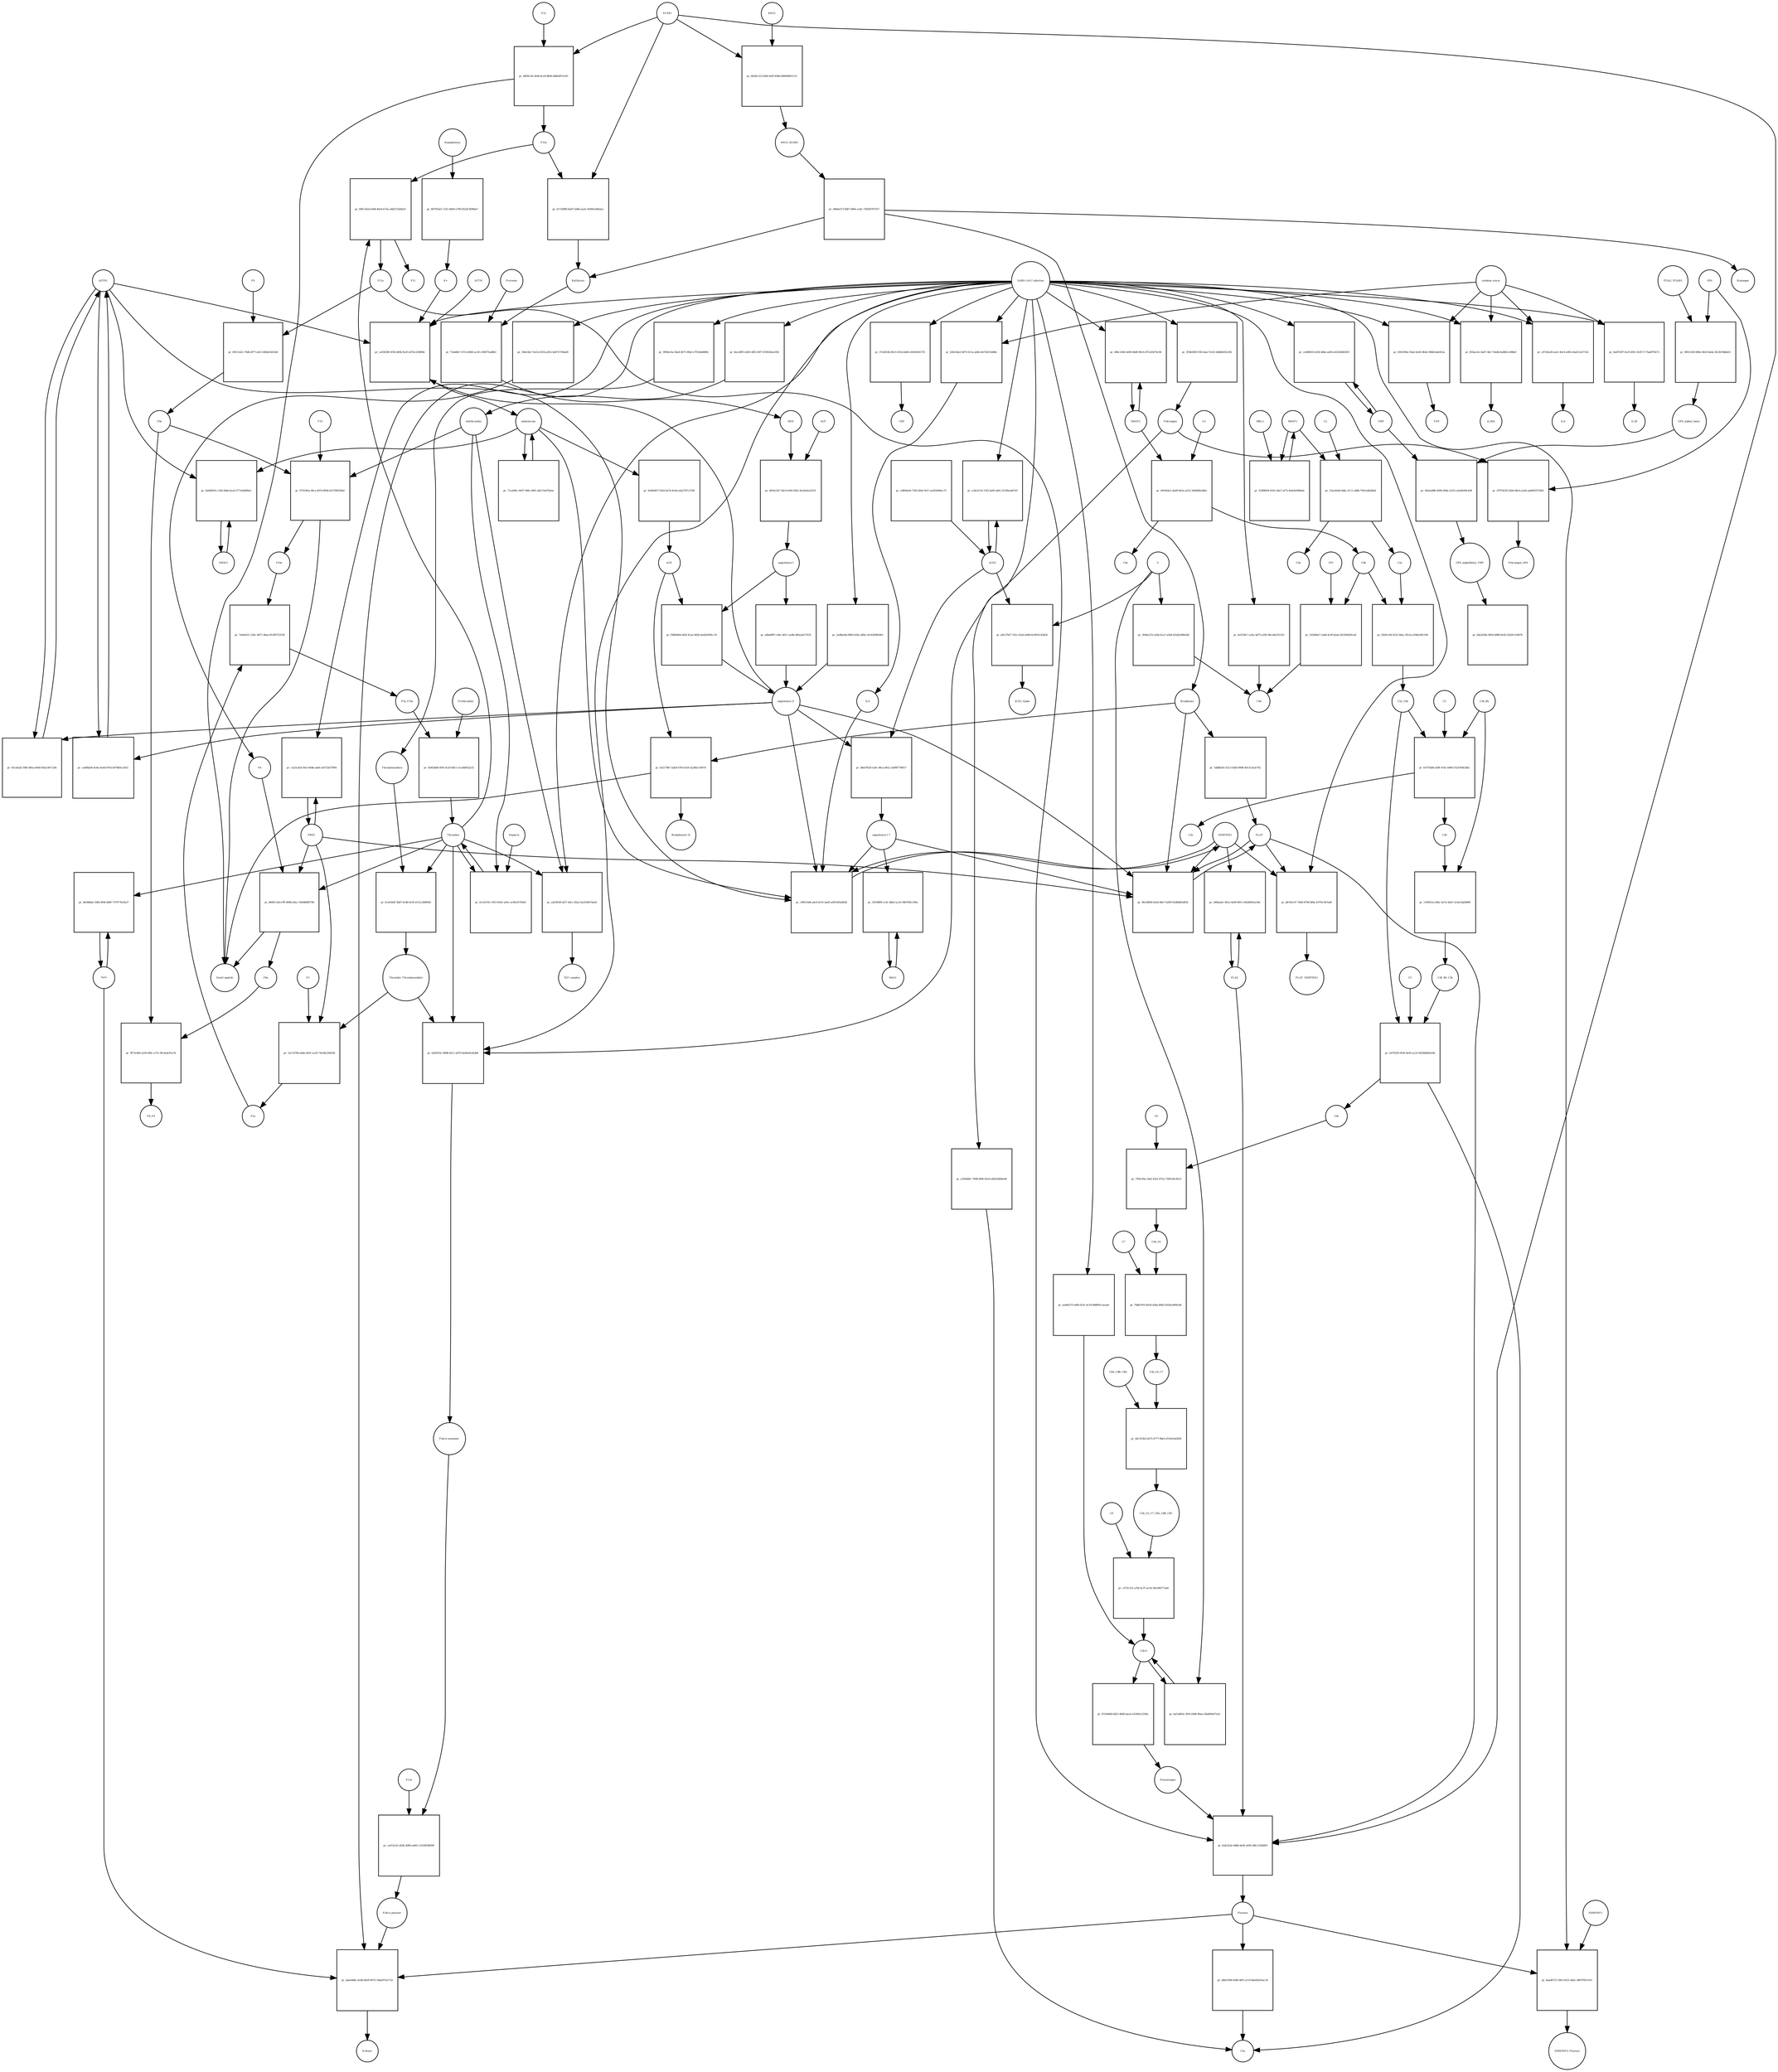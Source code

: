 strict digraph  {
F8 [annotation="urn_miriam_hgnc_3546|urn_miriam_taxonomy_9606", bipartite=0, cls=macromolecule, fontsize=4, label=F8, shape=circle];
"pr_8849114d-e7ff-409b-a9ec-35fd468f5796" [annotation="", bipartite=1, cls=process, fontsize=4, label="pr_8849114d-e7ff-409b-a9ec-35fd468f5796", shape=square];
"Small peptide" [annotation=urn_miriam_mesh_D010446, bipartite=0, cls=macromolecule, fontsize=4, label="Small peptide", shape=circle];
F8a [annotation="urn_miriam_hgnc.symbol_F8|urn_miriam_mesh_D015944|urn_miriam_taxonomy_9606", bipartite=0, cls=macromolecule, fontsize=4, label=F8a, shape=circle];
Thrombin [annotation="urn_miriam_hgnc_3535|urn_miriam_taxonomy_9606", bipartite=0, cls=macromolecule, fontsize=4, label=Thrombin, shape=circle];
PROC [annotation="urn_miriam_hgnc_9451|urn_miriam_taxonomy_9606", bipartite=0, cls=macromolecule, fontsize=4, label=PROC, shape=circle];
AGTR1 [annotation=urn_miriam_hgnc_336, bipartite=0, cls=macromolecule, fontsize=4, label=AGTR1, shape=circle];
"pr_03cafad2-596f-485a-b448-f56a14f7c29e" [annotation="", bipartite=1, cls=process, fontsize=4, label="pr_03cafad2-596f-485a-b448-f56a14f7c29e", shape=square];
"angiotensin II" [annotation="urn_miriam_obo.chebi_CHEBI%3A2718|urn_miriam_taxonomy_9606", bipartite=0, cls="simple chemical", fontsize=4, label="angiotensin II", shape=circle];
NR3C2 [annotation="", bipartite=0, cls=macromolecule, fontsize=4, label=NR3C2, shape=circle];
"pr_9ab68502-c328-49da-bca0-577e2dfdf6a1" [annotation="", bipartite=1, cls=process, fontsize=4, label="pr_9ab68502-c328-49da-bca0-577e2dfdf6a1", shape=square];
aldosterone [annotation="urn_miriam_obo.chebi_CHEBI%3A27584", bipartite=0, cls="simple chemical", fontsize=4, label=aldosterone, shape=circle];
"pr_71cebf6c-9d37-496c-9bf1-d4a71b476eba" [annotation="", bipartite=1, cls=process, fontsize=4, label="pr_71cebf6c-9d37-496c-9bf1-d4a71b476eba", shape=square];
SERPINE1 [annotation="", bipartite=0, cls=macromolecule, fontsize=4, label=SERPINE1, shape=circle];
"pr_198153d6-adc4-4c91-bad3-a9f33d5eb83d" [annotation="", bipartite=1, cls=process, fontsize=4, label="pr_198153d6-adc4-4c91-bad3-a9f33d5eb83d", shape=square];
"angiotensin I-7" [annotation="urn_miriam_obo.chebi_CHEBI%3A55438|urn_miriam_taxonomy_9606", bipartite=0, cls="simple chemical", fontsize=4, label="angiotensin I-7", shape=circle];
IL6 [annotation="urn_miriam_hgnc_6018|urn_miriam_taxonomy_9606", bipartite=0, cls=macromolecule, fontsize=4, label=IL6, shape=circle];
"pr_caf30298-3f3b-449b-9e2f-eb70c229809e" [annotation="", bipartite=1, cls=process, fontsize=4, label="pr_caf30298-3f3b-449b-9e2f-eb70c229809e", shape=square];
"SARS-CoV-2 infection" [annotation="urn_miriam_taxonomy_2697049|urn_miriam_mesh_D012327", bipartite=0, cls=phenotype, fontsize=4, label="SARS-CoV-2 infection", shape=circle];
"K+" [annotation="urn_miriam_obo.chebi_CHEBI%3A29103", bipartite=0, cls="simple chemical", fontsize=4, label="K+", shape=circle];
ACTH [annotation=urn_miriam_hgnc_9201, bipartite=0, cls="simple chemical", fontsize=4, label=ACTH, shape=circle];
"pr_2ad8ae8a-8663-42fe-a89e-c8c42b985463" [annotation="", bipartite=1, cls=process, fontsize=4, label="pr_2ad8ae8a-8663-42fe-a89e-c8c42b985463", shape=square];
Bradykinin [annotation="urn_miriam_obo.chebi_CHEBI%3A3165|urn_miriam_taxonomy_9606", bipartite=0, cls=macromolecule, fontsize=4, label=Bradykinin, shape=circle];
"pr_b52179b7-5ab9-47f0-b318-2a36b1c0f974" [annotation="", bipartite=1, cls=process, fontsize=4, label="pr_b52179b7-5ab9-47f0-b318-2a36b1c0f974", shape=square];
"Bradykinin(1-5)" [annotation="urn_miriam_mesh_C079000|urn_miriam_taxonomy_9606", bipartite=0, cls=macromolecule, fontsize=4, label="Bradykinin(1-5)", shape=circle];
ACE [annotation="urn_miriam_hgnc_2707|urn_miriam_taxonomy_9606", bipartite=0, cls=macromolecule, fontsize=4, label=ACE, shape=circle];
"pr_5dd8b341-6213-45fb-9908-4013c3a3e762" [annotation="", bipartite=1, cls=process, fontsize=4, label="pr_5dd8b341-6213-45fb-9908-4013c3a3e762", shape=square];
PLAT [annotation="urn_miriam_hgnc_9051|urn_miriam_taxonomy_9606", bipartite=0, cls=macromolecule, fontsize=4, label=PLAT, shape=circle];
"pr_ca60bb36-4c8e-4e4d-8783-b979b0ccf021" [annotation="", bipartite=1, cls=process, fontsize=4, label="pr_ca60bb36-4c8e-4e4d-8783-b979b0ccf021", shape=square];
MAS1 [annotation="", bipartite=0, cls=macromolecule, fontsize=4, label=MAS1, shape=circle];
"pr_18190ff8-cc9c-4bb3-ac25-59b783fc190a" [annotation="", bipartite=1, cls=process, fontsize=4, label="pr_18190ff8-cc9c-4bb3-ac25-59b783fc190a", shape=square];
Fibrinogen [annotation="urn_miriam_pubmed_19296670|urn_miriam_obo.go_GO%3A0005577|urn_miriam_hgnc_3661|urn_miriam_hgnc_3662|urn_miriam_hgnc_3694|urn_miriam_taxonomy_9606", bipartite=0, cls=complex, fontsize=4, label=Fibrinogen, shape=circle];
"pr_d7974250-5d2d-48cb-a2a6-aa8bf59725b9" [annotation="", bipartite=1, cls=process, fontsize=4, label="pr_d7974250-5d2d-48cb-a2a6-aa8bf59725b9", shape=square];
GP6 [annotation="urn_miriam_hgnc_HGNC%3A14388|urn_miriam_taxonomy_9606", bipartite=0, cls=macromolecule, fontsize=4, label=GP6, shape=circle];
Fibrinogen_GP6 [annotation="urn_miriam_pubmed_19296670|urn_miriam_obo.go_GO%3A0005577|urn_miriam_hgnc_HGNC%3A14388|urn_miriam_taxonomy_9606", bipartite=0, cls=complex, fontsize=4, label=Fibrinogen_GP6, shape=circle];
GP6_alpha2_beta1 [annotation="urn_miriam_pubmed_25051961|urn_miriam_taxonomy_10090|urn_miriam_hgnc_14338|urn_miriam_hgnc_6137|urn_miriam_hgnc_6153", bipartite=0, cls=complex, fontsize=4, label=GP6_alpha2_beta1, shape=circle];
"pr_942ea886-d586-49de-a533-ceb30e09c838" [annotation="", bipartite=1, cls=process, fontsize=4, label="pr_942ea886-d586-49de-a533-ceb30e09c838", shape=square];
VWF [annotation="urn_miriam_hgnc_12726|urn_miriam_taxonomy_9606", bipartite=0, cls=macromolecule, fontsize=4, label=VWF, shape=circle];
GP6_alpha2beta1_VWF [annotation="urn_miriam_pubmed_25051961|urn_miriam_taxonomy_10090|urn_miriam_hgnc_14338|urn_miriam_hgnc_6137|urn_miriam_hgnc_6153|urn_miriam_hgnc_12726", bipartite=0, cls=complex, fontsize=4, label=GP6_alpha2beta1_VWF, shape=circle];
"pr_0f651430-696e-4b53-8a4e-2fe3b7dbbb33" [annotation="", bipartite=1, cls=process, fontsize=4, label="pr_0f651430-696e-4b53-8a4e-2fe3b7dbbb33", shape=square];
ITGA2_ITGAB1 [annotation="urn_miriam_intact_EBI-16428357|urn_miriam_hgnc_6137|urn_miriam_hgnc_6153|urn_miriam_taxonomy_9606", bipartite=0, cls=complex, fontsize=4, label=ITGA2_ITGAB1, shape=circle];
"pr_fda2028e-005d-4888-8cfb-25d2fc10467b" [annotation="", bipartite=1, cls="omitted process", fontsize=4, label="pr_fda2028e-005d-4888-8cfb-25d2fc10467b", shape=square];
"Fibrin polymer" [annotation="urn_miriam_mesh_C465961|urn_miriam_taxonomy_9606", bipartite=0, cls=macromolecule, fontsize=4, label="Fibrin polymer", shape=circle];
"pr_abae0d6c-dc8d-4b29-9072-544a97e5c732" [annotation="", bipartite=1, cls=process, fontsize=4, label="pr_abae0d6c-dc8d-4b29-9072-544a97e5c732", shape=square];
"D-dimer" [annotation="urn_miriam_pubmed_19008457|urn_miriam_mesh_C036309|urn_miriam_taxonomy_9606", bipartite=0, cls=macromolecule, fontsize=4, label="D-dimer", shape=circle];
Plasmin [annotation="urn_miriam_hgnc.symbol_PLG|urn_miriam_mesh_D005341|urn_miriam_brenda_3.4.21.7|urn_miriam_taxonomy_9606", bipartite=0, cls=macromolecule, fontsize=4, label=Plasmin, shape=circle];
TAFI [annotation="urn_miriam_hgnc_1546|urn_miriam_taxonomy_9606", bipartite=0, cls=macromolecule, fontsize=4, label=TAFI, shape=circle];
"Fibrin monomer" [annotation="urn_miriam_mesh_C011468|urn_miriam_taxonomy_9606", bipartite=0, cls=macromolecule, fontsize=4, label="Fibrin monomer", shape=circle];
"pr_ca07acb1-d5d5-4085-a665-c1010839839f" [annotation="", bipartite=1, cls=process, fontsize=4, label="pr_ca07acb1-d5d5-4085-a665-c1010839839f", shape=square];
F13a [annotation="urn_miriam_hgnc.symbol_F13|urn_miriam_mesh_D026122|urn_miriam_brenda_2.3.2.13|urn_miriam_taxonomy_9606", bipartite=0, cls=macromolecule, fontsize=4, label=F13a, shape=circle];
"pr_6503396e-50ad-4e45-8b5d-386b14a6452a" [annotation="", bipartite=1, cls=process, fontsize=4, label="pr_6503396e-50ad-4e45-8b5d-386b14a6452a", shape=square];
TNF [annotation="urn_miriam_hgnc_11892|urn_miriam_taxonomy_9606", bipartite=0, cls=macromolecule, fontsize=4, label=TNF, shape=circle];
"cytokine storm" [annotation="urn_miriam_pubmed_2504360|urn_miriam_taxonomy_9606", bipartite=0, cls=phenotype, fontsize=4, label="cytokine storm", shape=circle];
"pr_d4b1f308-658b-40f1-a119-bbe82d25ac34" [annotation="", bipartite=1, cls=process, fontsize=4, label="pr_d4b1f308-658b-40f1-a119-bbe82d25ac34", shape=square];
C5a [annotation="urn_miriam_hgnc.symbol_C5|urn_miriam_mesh_D015936|urn_miriam_taxonomy_9606", bipartite=0, cls=macromolecule, fontsize=4, label=C5a, shape=circle];
"pr_f510d4db-b825-4668-bacb-e33943c3190a" [annotation="", bipartite=1, cls=process, fontsize=4, label="pr_f510d4db-b825-4668-bacb-e33943c3190a", shape=square];
Plasminogen [annotation="urn_miriam_hgnc_9071|urn_miriam_taxonomy_9606", bipartite=0, cls=macromolecule, fontsize=4, label=Plasminogen, shape=circle];
"C5b-9" [annotation="urn_miriam_obo.go_GO%3A0005579|urn_miriam_mesh_D015938|urn_miriam_mesh_D050776|urn_miriam_hgnc_1339|urn_miriam_hgnc_1346|urn_miriam_hgnc_1352|urn_miriam_hgnc_1353|urn_miriam_hgnc_1354|urn_miriam_hgnc_1358|urn_miriam_taxonomy_9606", bipartite=0, cls=complex, fontsize=4, label="C5b-9", shape=circle];
C2 [annotation="urn_miriam_hgnc_1248|urn_miriam_taxonomy_9606", bipartite=0, cls=macromolecule, fontsize=4, label=C2, shape=circle];
"pr_23ac6d3d-9ddc-4111-a9db-7901adb2b8af" [annotation="", bipartite=1, cls=process, fontsize=4, label="pr_23ac6d3d-9ddc-4111-a9db-7901adb2b8af", shape=square];
C2a [annotation="urn_miriam_hgnc.symbol_C2|urn_miriam_mesh_D050678|urn_miriam_taxonomy_9606", bipartite=0, cls=macromolecule, fontsize=4, label=C2a, shape=circle];
C2b [annotation="urn_miriam_hgnc.symbol_C2|urn_miriam_mesh_D050679|urn_miriam_taxonomy_9606", bipartite=0, cls=macromolecule, fontsize=4, label=C2b, shape=circle];
MASP1 [annotation="urn_miriam_hgnc_6901|urn_miriam_taxonomy_9606", bipartite=0, cls=macromolecule, fontsize=4, label=MASP1, shape=circle];
"pr_f03eac4c-8a67-4bc7-8edb-6a48b1cd98e6" [annotation="", bipartite=1, cls=process, fontsize=4, label="pr_f03eac4c-8a67-4bc7-8edb-6a48b1cd98e6", shape=square];
IL2RA [annotation="urn_miriam_hgnc_6008|urn_miriam_taxonomy_9606", bipartite=0, cls=macromolecule, fontsize=4, label=IL2RA, shape=circle];
"pr_c87e0a28-ea3c-44c4-a903-e6a013e27142" [annotation="", bipartite=1, cls=process, fontsize=4, label="pr_c87e0a28-ea3c-44c4-a903-e6a013e27142", shape=square];
IL8 [annotation="urn_miriam_hgnc_6025|urn_miriam_taxonomy_9606", bipartite=0, cls=macromolecule, fontsize=4, label=IL8, shape=circle];
"pr_e359d49c-7008-4f96-93c8-e6b524fb0e46" [annotation="", bipartite=1, cls=process, fontsize=4, label="pr_e359d49c-7008-4f96-93c8-e6b524fb0e46", shape=square];
"pr_42b53da3-9d75-411a-ab0e-bb73d533d68c" [annotation="", bipartite=1, cls=process, fontsize=4, label="pr_42b53da3-9d75-411a-ab0e-bb73d533d68c", shape=square];
"pr_8ad703f7-fec9-4951-9cf9-7c75ad975b73" [annotation="", bipartite=1, cls=process, fontsize=4, label="pr_8ad703f7-fec9-4951-9cf9-7c75ad975b73", shape=square];
IL1B [annotation="urn_miriam_hgnc_5992|urn_miriam_taxonomy_9606", bipartite=0, cls=macromolecule, fontsize=4, label=IL1B, shape=circle];
Prorenin [annotation="urn_miriam_hgnc_9958|urn_miriam_taxonomy_9606", bipartite=0, cls=macromolecule, fontsize=4, label=Prorenin, shape=circle];
"pr_73a4d6c7-67cd-4fb0-ac29-c385f75ad862" [annotation="", bipartite=1, cls=process, fontsize=4, label="pr_73a4d6c7-67cd-4fb0-ac29-c385f75ad862", shape=square];
REN [annotation="urn_miriam_hgnc.symbol_REN|urn_miriam_taxonomy_9606", bipartite=0, cls=macromolecule, fontsize=4, label=REN, shape=circle];
Kallikrein [annotation="urn_miriam_hgnc.symbol_KLKB1|urn_miriam_mesh_D020842|urn_miriam_brenda_3.4.21.34|urn_miriam_taxonomy_9606", bipartite=0, cls=macromolecule, fontsize=4, label=Kallikrein, shape=circle];
KLKB1 [annotation="urn_miriam_hgnc_6371|urn_miriam_taxonomy_9606", bipartite=0, cls=macromolecule, fontsize=4, label=KLKB1, shape=circle];
"pr_6172d9f8-6a87-43b6-aa2e-30360cd942a2" [annotation="", bipartite=1, cls=process, fontsize=4, label="pr_6172d9f8-6a87-43b6-aa2e-30360cd942a2", shape=square];
F12a [annotation="urn_miriam_hgnc.symbol_F12|urn_miriam_mesh_D015956|urn_miriam_brenda_3.4.21.38|urn_miriam_taxonomy_9606", bipartite=0, cls=macromolecule, fontsize=4, label=F12a, shape=circle];
"pr_9f49ec6a-5ba9-4071-89af-e7f55b4d889c" [annotation="", bipartite=1, cls=process, fontsize=4, label="pr_9f49ec6a-5ba9-4071-89af-e7f55b4d889c", shape=square];
Thrombomodulin [annotation="urn_miriam_hgnc_11784|urn_miriam_taxonomy_9606", bipartite=0, cls=macromolecule, fontsize=4, label=Thrombomodulin, shape=circle];
"pr_8aad8721-59e5-4531-bd2c-4807f5f31161" [annotation="", bipartite=1, cls=process, fontsize=4, label="pr_8aad8721-59e5-4531-bd2c-4807f5f31161", shape=square];
SERPINF2 [annotation="urn_miriam_hgnc_9075|urn_miriam_taxonomy_9606", bipartite=0, cls=macromolecule, fontsize=4, label=SERPINF2, shape=circle];
SERPINF2_Plasmin [annotation="urn_miriam_pubmed_2437112|urn_miriam_biogrid_314240|urn_miriam_hgnc_9075|urn_miriam_mesh_D005341|urn_miriam_taxonomy_9606", bipartite=0, cls=complex, fontsize=4, label=SERPINF2_Plasmin, shape=circle];
"pr_dc0338c7-a2fa-4d75-a292-06ce8a351535" [annotation="", bipartite=1, cls=process, fontsize=4, label="pr_dc0338c7-a2fa-4d75-a292-06ce8a351535", shape=square];
C4d [annotation="urn_miriam_hgnc.symbol_C4b|urn_miriam_mesh_C032261|urn_miriam_taxonomy_9606", bipartite=0, cls=macromolecule, fontsize=4, label=C4d, shape=circle];
"pr_aa4de575-e8fd-423c-bc54-868691caeaad" [annotation="", bipartite=1, cls=process, fontsize=4, label="pr_aa4de575-e8fd-423c-bc54-868691caeaad", shape=square];
"pr_c2a5cd24-56cf-464b-ade6-a6572d37f9f4" [annotation="", bipartite=1, cls=process, fontsize=4, label="pr_c2a5cd24-56cf-464b-ade6-a6572d37f9f4", shape=square];
"pr_cefd8835-b258-46be-ad54-a025d366381f" [annotation="", bipartite=1, cls=process, fontsize=4, label="pr_cefd8835-b258-46be-ad54-a025d366381f", shape=square];
"pr_37e4052b-f8c3-451b-b4d0-ef45403617f2" [annotation="", bipartite=1, cls=process, fontsize=4, label="pr_37e4052b-f8c3-451b-b4d0-ef45403617f2", shape=square];
CRP [annotation="urn_miriam_hgnc_2367|urn_miriam_taxonomy_9606", bipartite=0, cls=macromolecule, fontsize=4, label=CRP, shape=circle];
"pr_ba52d83e-391f-4498-89ae-38a809e07ea5" [annotation="", bipartite=1, cls=process, fontsize=4, label="pr_ba52d83e-391f-4498-89ae-38a809e07ea5", shape=square];
S [annotation="urn_miriam_uniprot_P0DTC2|urn_miriam_uniprot_P59594|urn_miriam_taxonomy_2697049", bipartite=0, cls=macromolecule, fontsize=4, label=S, shape=circle];
"pr_3046e233-a1bb-4ca7-a5dd-41b2b298e62b" [annotation="", bipartite=1, cls=process, fontsize=4, label="pr_3046e233-a1bb-4ca7-a5dd-41b2b298e62b", shape=square];
"pr_d9ed7829-1a9c-44ca-8612-3ef88770f017" [annotation="", bipartite=1, cls=process, fontsize=4, label="pr_d9ed7829-1a9c-44ca-8612-3ef88770f017", shape=square];
ACE2 [annotation="urn_miriam_hgnc_13557|urn_miriam_taxonomy_9606", bipartite=0, cls=macromolecule, fontsize=4, label=ACE2, shape=circle];
"pr_cd804eb0-72b5-49af-9cf1-aa502840ac75" [annotation="", bipartite=1, cls=process, fontsize=4, label="pr_cd804eb0-72b5-49af-9cf1-aa502840ac75", shape=square];
"pr_e8c27bf7-7e5c-41eb-a068-6c9835143b5d" [annotation="", bipartite=1, cls=process, fontsize=4, label="pr_e8c27bf7-7e5c-41eb-a068-6c9835143b5d", shape=square];
ACE2_Spike [annotation="urn_miriam_pdb_6CS2|urn_miriam_hgnc_13557|urn_miriam_uniprot_P0DTC2|urn_miriam_taxonomy_9606|urn_miriam_taxonomy_2697049", bipartite=0, cls=complex, fontsize=4, label=ACE2_Spike, shape=circle];
"pr_e34cb7c8-13f3-4a9f-a4b5-221f8ead47d3" [annotation="", bipartite=1, cls=process, fontsize=4, label="pr_e34cb7c8-13f3-4a9f-a4b5-221f8ead47d3", shape=square];
"pr_6ece8ff3-e463-40f2-85f7-67d92b3acf04" [annotation="", bipartite=1, cls=process, fontsize=4, label="pr_6ece8ff3-e463-40f2-85f7-67d92b3acf04", shape=square];
Antithrombin [annotation="urn_miriam_hgnc_775|urn_miriam_taxonomy_9606", bipartite=0, cls=macromolecule, fontsize=4, label=Antithrombin, shape=circle];
"pr_59dc4bc7-6e32-451b-a952-4e872730daf8" [annotation="", bipartite=1, cls=process, fontsize=4, label="pr_59dc4bc7-6e32-451b-a952-4e872730daf8", shape=square];
C4b [annotation="urn_miriam_hgnc_1324|urn_miriam_taxonomy_9606", bipartite=0, cls=macromolecule, fontsize=4, label=C4b, shape=circle];
"pr_2550b4a7-1a8d-4c9f-b2ab-2613b9430ca8" [annotation="", bipartite=1, cls=process, fontsize=4, label="pr_2550b4a7-1a8d-4c9f-b2ab-2613b9430ca8", shape=square];
CFI [annotation="urn_miriam_hgnc_2771|urn_miriam_taxonomy_9606", bipartite=0, cls=macromolecule, fontsize=4, label=CFI, shape=circle];
C3b [annotation="urn_miriam_hgnc.symbol_C3|urn_miriam_mesh_D003179|urn_miriam_taxonomy_9606", bipartite=0, cls=macromolecule, fontsize=4, label=C3b, shape=circle];
"pr_11f0051a-d3bc-4a7a-9a81-3c6a53ab9089" [annotation="", bipartite=1, cls=process, fontsize=4, label="pr_11f0051a-d3bc-4a7a-9a81-3c6a53ab9089", shape=square];
C3b_Bb [annotation="urn_miriam_pubmed_12440962|urn_miriam_brenda_3.4.21.47|urn_miriam_mesh_D051561|urn_miriam_mesh_D003179|urn_miriam_hgnc_1037|urn_miriam_taxonomy_9606", bipartite=0, cls=complex, fontsize=4, label=C3b_Bb, shape=circle];
C3b_Bb_C3b [annotation="urn_miriam_pubmed_12440962|urn_miriam_brenda_34.4.21.47|urn_miriam_mesh_D051566|urn_miriam_mesh_D003179|urn_miriam_hgnc_1037|urn_miriam_taxonomy_9606", bipartite=0, cls=complex, fontsize=4, label=C3b_Bb_C3b, shape=circle];
"pr_f2b91c49-4522-46ac-85cb-a194bc861160" [annotation="", bipartite=1, cls=process, fontsize=4, label="pr_f2b91c49-4522-46ac-85cb-a194bc861160", shape=square];
C2a_C4b [annotation="urn_miriam_mesh_D051574|urn_miriam_brenda_3.4.21.43|urn_miriam_mesh_D050678|urn_miriam_hgnc_1324|urn_miriam_taxonomy_9606", bipartite=0, cls=complex, fontsize=4, label=C2a_C4b, shape=circle];
C4 [annotation="urn_miriam_mesh_D00318|urn_miriam_taxonomy_9606", bipartite=0, cls=macromolecule, fontsize=4, label=C4, shape=circle];
"pr_49545de1-dad9-463a-ae52-3d04fdbcbf8a" [annotation="", bipartite=1, cls=process, fontsize=4, label="pr_49545de1-dad9-463a-ae52-3d04fdbcbf8a", shape=square];
C4a [annotation="urn_miriam_hgnc_1323|urn_miriam_taxonomy_9606", bipartite=0, cls=macromolecule, fontsize=4, label=C4a, shape=circle];
MASP2 [annotation="urn_miriam_hgnc_6902|urn_miriam_taxonomy_9606", bipartite=0, cls=macromolecule, fontsize=4, label=MASP2, shape=circle];
"pr_524f8654-6181-44a7-af75-4e9efa098a6e" [annotation="", bipartite=1, cls=process, fontsize=4, label="pr_524f8654-6181-44a7-af75-4e9efa098a6e", shape=square];
MBL2 [annotation="urn_miriam_hgnc_6902|urn_miriam_taxonomy_9606", bipartite=0, cls=macromolecule, fontsize=4, label=MBL2, shape=circle];
"pr_d96c3346-4d58-46d9-90c6-d75c65474c96" [annotation="", bipartite=1, cls=process, fontsize=4, label="pr_d96c3346-4d58-46d9-90c6-d75c65474c96", shape=square];
PLAU [annotation="urn_miriam_hgnc_9052|urn_miriam_taxonomy_9606", bipartite=0, cls=macromolecule, fontsize=4, label=PLAU, shape=circle];
"pr_54fdaa6c-441e-4e69-8911-0d24963ea1b6" [annotation="", bipartite=1, cls=process, fontsize=4, label="pr_54fdaa6c-441e-4e69-8911-0d24963ea1b6", shape=square];
C5b_C6_C7_C8A_C8B_C8G [annotation="urn_miriam_pubmed_28630159|urn_miriam_mesh_C042295|urn_miriam_mesh_D050776|urn_miriam_hgnc_1339|urn_miriam_hgnc_1352|urn_miriam_hgnc_1353|urn_miriam_hgnc_1354|urn_miriam_taxonomy_9606", bipartite=0, cls=complex, fontsize=4, label=C5b_C6_C7_C8A_C8B_C8G, shape=circle];
"pr_c072c351-a7bf-4c37-ac54-58c09f377a40" [annotation="", bipartite=1, cls=process, fontsize=4, label="pr_c072c351-a7bf-4c37-ac54-58c09f377a40", shape=square];
C9 [annotation="urn_miriam_hgnc_1358|urn_miriam_taxonomy_9606", bipartite=0, cls=macromolecule, fontsize=4, label=C9, shape=circle];
C5b_C6_C7 [annotation="urn_miriam_pubmed_28630159|urn_miriam_mesh_C037453|urn_miriam_mesh_D050776|urn_miriam_hgnc_1339|urn_miriam_hgnc_1346|urn_miriam_taxonomy_9606", bipartite=0, cls=complex, fontsize=4, label=C5b_C6_C7, shape=circle];
"pr_40c315b5-eb73-4777-9be5-d7e61fed3d5f" [annotation="", bipartite=1, cls=process, fontsize=4, label="pr_40c315b5-eb73-4777-9be5-d7e61fed3d5f", shape=square];
C8A_C8B_C8G [annotation="urn_miriam_mesh_D003185|urn_miriam_hgnc_1353|urn_miriam_hgnc_1352|urn_miriam_hgnc_1354|urn_miriam_taxonomy_9606", bipartite=0, cls=complex, fontsize=4, label=C8A_C8B_C8G, shape=circle];
C5b_C6 [annotation="urn_miriam_mesh_C050974|urn_miriam_mesh_D050776|urn_miriam_hgnc_1339|urn_miriam_taxonomy_9606", bipartite=0, cls=complex, fontsize=4, label=C5b_C6, shape=circle];
"pr_7bdb7010-b434-43ba-b845-b55dce809cdd" [annotation="", bipartite=1, cls=process, fontsize=4, label="pr_7bdb7010-b434-43ba-b845-b55dce809cdd", shape=square];
C7 [annotation="urn_miriam_hgnc_HGNC%3A1346|urn_miriam_taxonomy_9606", bipartite=0, cls=macromolecule, fontsize=4, label=C7, shape=circle];
C5b [annotation="urn_miriam_hgnc.symbol_C5|urn_miriam_mesh_D050776|urn_miriam_taxonomy_9606", bipartite=0, cls=macromolecule, fontsize=4, label=C5b, shape=circle];
"pr_795fc85a-1bef-4522-975a-759f234c95c0" [annotation="", bipartite=1, cls=process, fontsize=4, label="pr_795fc85a-1bef-4522-975a-759f234c95c0", shape=square];
C6 [annotation="urn_miriam_hgnc_1339|urn_miriam_taxonomy_9606", bipartite=0, cls=macromolecule, fontsize=4, label=C6, shape=circle];
C5 [annotation="urn_miriam_hgnc_1331|urn_miriam_taxonomy_9606", bipartite=0, cls=macromolecule, fontsize=4, label=C5, shape=circle];
"pr_e47f52f5-003f-4e45-ac23-6020b484a50b" [annotation="", bipartite=1, cls=process, fontsize=4, label="pr_e47f52f5-003f-4e45-ac23-6020b484a50b", shape=square];
C3 [annotation="urn_miriam_hgnc_1318|urn_miriam_taxonomy_9606", bipartite=0, cls=macromolecule, fontsize=4, label=C3, shape=circle];
"pr_61975b84-d39f-47dc-b906-55247b4f2d62" [annotation="", bipartite=1, cls=process, fontsize=4, label="pr_61975b84-d39f-47dc-b906-55247b4f2d62", shape=square];
C3a [annotation="urn_miriam_hgnc.symbol_C3|urn_miriam_mesh_D015926|urn_miriam_taxonomy_9606", bipartite=0, cls=macromolecule, fontsize=4, label=C3a, shape=circle];
"pr_0ce63d2f-3b87-4cdb-b15f-e512c240f040" [annotation="", bipartite=1, cls=process, fontsize=4, label="pr_0ce63d2f-3b87-4cdb-b15f-e512c240f040", shape=square];
Thrombin_Thrombomodulin [annotation="urn_miriam_pubmed_6282863|urn_miriam_taxonomy_9986|urn_miriam_biogrid_283352|urn_miriam_mesh_D013917|urn_miriam_hgnc_11784", bipartite=0, cls=complex, fontsize=4, label=Thrombin_Thrombomodulin, shape=circle];
"pr_ebf3933c-98d8-45c1-a870-0a40edc642b8" [annotation="", bipartite=1, cls=process, fontsize=4, label="pr_ebf3933c-98d8-45c1-a870-0a40edc642b8", shape=square];
KNG1_KLKB1 [annotation="urn_miriam_pubmed_17598838|urn_miriam_intact_EBI-10087151|urn_miriam_hgnc_6371|urn_miriam_hgnc_6383|urn_miriam_taxonomy_9606", bipartite=0, cls=complex, fontsize=4, label=KNG1_KLKB1, shape=circle];
"pr_69b0e373-fb87-489e-a1dc-75f636797357" [annotation="", bipartite=1, cls=process, fontsize=4, label="pr_69b0e373-fb87-489e-a1dc-75f636797357", shape=square];
Kininogen [annotation="urn_miriam_hgnc.symbol_KNG1|urn_miriam_mesh_D019679|urn_miriam_taxonomy_9606", bipartite=0, cls=macromolecule, fontsize=4, label=Kininogen, shape=circle];
"pr_3f58d309-f183-4aa7-9c61-dbd6b91bc0f2" [annotation="", bipartite=1, cls=process, fontsize=4, label="pr_3f58d309-f183-4aa7-9c61-dbd6b91bc0f2", shape=square];
"angiotensin I" [annotation="urn_miriam_obo.chebi_CHEBI%3A2718|urn_miriam_taxonomy_9606", bipartite=0, cls="simple chemical", fontsize=4, label="angiotensin I", shape=circle];
"pr_a0ba8f87-c8ec-4611-ae9b-485a2ef17635" [annotation="", bipartite=1, cls=process, fontsize=4, label="pr_a0ba8f87-c8ec-4611-ae9b-485a2ef17635", shape=square];
"pr_db7d5c47-70d9-4796-bf8a-437f5c3b7ed0" [annotation="", bipartite=1, cls=process, fontsize=4, label="pr_db7d5c47-70d9-4796-bf8a-437f5c3b7ed0", shape=square];
PLAT_SERPINE1 [annotation="urn_miriam_pubmed_22449964|urn_miriam_intact_EBI-7800882|urn_miriam_hgnc_9051|urn_miriam_hgnc_8593|urn_miriam_taxonomy_9606", bipartite=0, cls=complex, fontsize=4, label=PLAT_SERPINE1, shape=circle];
"pr_4e946bdc-64f6-4f06-8d0f-7579776c8a37" [annotation="", bipartite=1, cls=process, fontsize=4, label="pr_4e946bdc-64f6-4f06-8d0f-7579776c8a37", shape=square];
"pr_9fe3d904-b5ed-49e7-b209-01d8d845df2b" [annotation="", bipartite=1, cls=process, fontsize=4, label="pr_9fe3d904-b5ed-49e7-b209-01d8d845df2b", shape=square];
"pr_a423f54f-af57-4dcc-82a2-ba310857da42" [annotation="", bipartite=1, cls=process, fontsize=4, label="pr_a423f54f-af57-4dcc-82a2-ba310857da42", shape=square];
"TAT complex" [annotation="urn_miriam_pubmed_22930518|urn_miriam_mesh_C046193|urn_miriam_mesh_D013917|urn_miriam_hgnc_775|urn_miriam_taxonomy_9606", bipartite=0, cls=complex, fontsize=4, label="TAT complex", shape=circle];
"pr_fedcb22e-9d6b-4e0f-af58-c88c125644f3" [annotation="", bipartite=1, cls=process, fontsize=4, label="pr_fedcb22e-9d6b-4e0f-af58-c88c125644f3", shape=square];
F11a [annotation="urn_miriam_hgnc.symbol_F11|urn_miriam_mesh_D015945|urn_miriam_brenda_3.4.21.27|urn_miriam_taxonomy_9606", bipartite=0, cls=macromolecule, fontsize=4, label=F11a, shape=circle];
"pr_0c21d7d1-1915-45d1-a05c-ec0fe35782b5" [annotation="", bipartite=1, cls=process, fontsize=4, label="pr_0c21d7d1-1915-45d1-a05c-ec0fe35782b5", shape=square];
Heparin [annotation="urn_miriam_pubmed_708377|urn_miriam_obo.chebi_CHEBI%3A28304|urn_miriam_taxonomy_9606", bipartite=0, cls="simple chemical", fontsize=4, label=Heparin, shape=circle];
Prothrombin [annotation="urn_miriam_hgnc_3535|urn_miriam_taxonomy_9606", bipartite=0, cls=macromolecule, fontsize=4, label=Prothrombin, shape=circle];
"pr_fe063bd6-0f93-4c30-8d11-e1cbb8f32a33" [annotation="", bipartite=1, cls=process, fontsize=4, label="pr_fe063bd6-0f93-4c30-8d11-e1cbb8f32a33", shape=square];
F5a_F10a [annotation="urn_miriam_pubmed_2303476|urn_miriam_mesh_C022475|urn_miriam_mesh_D15943|urn_miriam_mesh_D015951|urn_miriam_taxonomy_9606", bipartite=0, cls=complex, fontsize=4, label=F5a_F10a, shape=circle];
F10a [annotation="urn_miriam_hgnc.symbol_F10|urn_miriam_mesh_D015951|urn_miriam_brenda_3.4.21.6|urn_miriam_taxonomy_9606", bipartite=0, cls=macromolecule, fontsize=4, label=F10a, shape=circle];
"pr_7e64e031-23bc-4671-9bae-ffcf00733539" [annotation="", bipartite=1, cls=process, fontsize=4, label="pr_7e64e031-23bc-4671-9bae-ffcf00733539", shape=square];
F5a [annotation="urn_miriam_hgnc.symbol_F5|urn_miriam_mesh_D015943|urn_miriam_taxonomy_9606", bipartite=0, cls=macromolecule, fontsize=4, label=F5a, shape=circle];
F5 [annotation="urn_miriam_hgnc_3541|urn_miriam_taxonomy_9606", bipartite=0, cls=macromolecule, fontsize=4, label=F5, shape=circle];
"pr_1a11479b-adda-4e91-ac63-74c84c20d166" [annotation="", bipartite=1, cls=process, fontsize=4, label="pr_1a11479b-adda-4e91-ac63-74c84c20d166", shape=square];
F9a [annotation="urn_miriam_hgnc.symbol_F9|urn_miriam_mesh_D015949|urn_miriam_taxonomy_9606", bipartite=0, cls=macromolecule, fontsize=4, label=F9a, shape=circle];
"pr_9f73c4b0-a259-4f6c-a731-9fc4edc01a7b" [annotation="", bipartite=1, cls=process, fontsize=4, label="pr_9f73c4b0-a259-4f6c-a731-9fc4edc01a7b", shape=square];
F8_F9 [annotation="urn_miriam_pubmed_22471307|urn_miriam_hgnc_3546|urn_miriam_hgnc_35531|urn_miriam_intact_EBI-11621595|urn_miriam_taxonomy_9606", bipartite=0, cls=complex, fontsize=4, label=F8_F9, shape=circle];
F9 [annotation="urn_miriam_hgnc_35531|urn_miriam_taxonomy_9606", bipartite=0, cls=macromolecule, fontsize=4, label=F9, shape=circle];
"pr_80511d21-76db-4f77-a0c5-bfbfaf3d12b0" [annotation="", bipartite=1, cls=process, fontsize=4, label="pr_80511d21-76db-4f77-a0c5-bfbfaf3d12b0", shape=square];
"pr_6b39c123-5eb9-4eff-838b-b490d0831112" [annotation="", bipartite=1, cls=process, fontsize=4, label="pr_6b39c123-5eb9-4eff-838b-b490d0831112", shape=square];
KNG1 [annotation="urn_miriam_hgnc.symbol_6383|urn_miriam_taxonomy_9606", bipartite=0, cls=macromolecule, fontsize=4, label=KNG1, shape=circle];
"pr_69fc35ed-d348-4b14-b73a-a4b527a09a55" [annotation="", bipartite=1, cls=process, fontsize=4, label="pr_69fc35ed-d348-4b14-b73a-a4b527a09a55", shape=square];
F11 [annotation="urn_miriam_hgnc_3529|urn_miriam_taxonomy_9606", bipartite=0, cls=macromolecule, fontsize=4, label=F11, shape=circle];
F12 [annotation="urn_miriam_hgnc_3530|urn_miriam_taxonomy_9606", bipartite=0, cls=macromolecule, fontsize=4, label=F12, shape=circle];
"pr_fdf50c24-3a96-4ce9-8b49-4dfb2ff13c83" [annotation="", bipartite=1, cls=process, fontsize=4, label="pr_fdf50c24-3a96-4ce9-8b49-4dfb2ff13c83", shape=square];
"pr_f38b000d-b62f-41aa-9d28-4ed2b309cc18" [annotation="", bipartite=1, cls=process, fontsize=4, label="pr_f38b000d-b62f-41aa-9d28-4ed2b309cc18", shape=square];
F10 [annotation="urn_miriam_hgnc_3528|urn_miriam_taxonomy_9606", bipartite=0, cls=macromolecule, fontsize=4, label=F10, shape=circle];
"pr_07010fea-f8ca-4074-895b-b237f0f356b1" [annotation="", bipartite=1, cls=process, fontsize=4, label="pr_07010fea-f8ca-4074-895b-b237f0f356b1", shape=square];
AGT [annotation="urn_miriam_hgnc_333|urn_miriam_taxonomy_9606", bipartite=0, cls=macromolecule, fontsize=4, label=AGT, shape=circle];
"pr_d916c5d7-2bc9-43f4-95b2-9a1da4a32351" [annotation="", bipartite=1, cls=process, fontsize=4, label="pr_d916c5d7-2bc9-43f4-95b2-9a1da4a32351", shape=square];
"pr_9a96d457-81fd-4a7d-8cb4-ada2787c5796" [annotation="", bipartite=1, cls=process, fontsize=4, label="pr_9a96d457-81fd-4a7d-8cb4-ada2787c5796", shape=square];
"pr_867055e5-7cb1-4958-a790-052d136984a7" [annotation="", bipartite=1, cls=process, fontsize=4, label="pr_867055e5-7cb1-4958-a790-052d136984a7", shape=square];
Hypokalemia [annotation="urn_miriam_mesh_D007008|urn_miriam_taxonomy_9606", bipartite=0, cls=phenotype, fontsize=4, label=Hypokalemia, shape=circle];
F8 -> "pr_8849114d-e7ff-409b-a9ec-35fd468f5796"  [annotation="", interaction_type=consumption];
"pr_8849114d-e7ff-409b-a9ec-35fd468f5796" -> "Small peptide"  [annotation="", interaction_type=production];
"pr_8849114d-e7ff-409b-a9ec-35fd468f5796" -> F8a  [annotation="", interaction_type=production];
F8a -> "pr_9f73c4b0-a259-4f6c-a731-9fc4edc01a7b"  [annotation="", interaction_type=consumption];
Thrombin -> "pr_8849114d-e7ff-409b-a9ec-35fd468f5796"  [annotation="urn_miriam_pubmed_15746105|urn_miriam_taxonomy_9606", interaction_type=catalysis];
Thrombin -> "pr_0ce63d2f-3b87-4cdb-b15f-e512c240f040"  [annotation="", interaction_type=consumption];
Thrombin -> "pr_ebf3933c-98d8-45c1-a870-0a40edc642b8"  [annotation="urn_miriam_pubmed_6282863|urn_miriam_pubmed_28228446|urn_miriam_pubmed_2117226|urn_miriam_taxonomy_9606", interaction_type=catalysis];
Thrombin -> "pr_4e946bdc-64f6-4f06-8d0f-7579776c8a37"  [annotation="urn_miriam_pubmed_23809134|urn_miriam_taxonomy_9823", interaction_type=catalysis];
Thrombin -> "pr_a423f54f-af57-4dcc-82a2-ba310857da42"  [annotation="", interaction_type=consumption];
Thrombin -> "pr_0c21d7d1-1915-45d1-a05c-ec0fe35782b5"  [annotation="", interaction_type=consumption];
Thrombin -> "pr_69fc35ed-d348-4b14-b73a-a4b527a09a55"  [annotation="urn_miriam_pubmed_21304106|urn_miriam_pubmed_8631976|urn_miriam_taxonomy_9606", interaction_type=catalysis];
PROC -> "pr_8849114d-e7ff-409b-a9ec-35fd468f5796"  [annotation="urn_miriam_pubmed_15746105|urn_miriam_taxonomy_9606", interaction_type=inhibition];
PROC -> "pr_c2a5cd24-56cf-464b-ade6-a6572d37f9f4"  [annotation="", interaction_type=consumption];
PROC -> "pr_9fe3d904-b5ed-49e7-b209-01d8d845df2b"  [annotation="urn_miriam_pubmed_10373228|urn_miriam_pubmed_3124286|urn_miriam_taxonomy_9606|urn_miriam_pubmed_12091055|urn_miriam_pubmed_3096399", interaction_type=inhibition];
PROC -> "pr_1a11479b-adda-4e91-ac63-74c84c20d166"  [annotation="urn_miriam_pubmed_6282863|urn_miriam_pubmed_6572921|urn_miriam_pubmed_2322551|urn_miriam_taxonomy_9606", interaction_type=inhibition];
AGTR1 -> "pr_03cafad2-596f-485a-b448-f56a14f7c29e"  [annotation="", interaction_type=consumption];
AGTR1 -> "pr_9ab68502-c328-49da-bca0-577e2dfdf6a1"  [annotation="urn_miriam_pubmed_21349712|urn_miriam_taxonomy_10116|urn_miriam_pubmed_7045029|urn_miriam_taxonomy_10090", interaction_type=catalysis];
AGTR1 -> "pr_198153d6-adc4-4c91-bad3-a9f33d5eb83d"  [annotation="urn_miriam_pubmed_2091055|urn_miriam_taxonomy_9606|urn_miriam_pubmed_8034668|urn_miriam_pubmed_20591974|urn_miriam_pubmed_11983698", interaction_type=catalysis];
AGTR1 -> "pr_caf30298-3f3b-449b-9e2f-eb70c229809e"  [annotation="urn_miriam_pubmed_8404594|urn_miriam_taxonomy_9606|urn_miriam_pubmed_173529|urn_miriam_taxonomy_9615|urn_miriam_pubmed_32565254", interaction_type=catalysis];
AGTR1 -> "pr_ca60bb36-4c8e-4e4d-8783-b979b0ccf021"  [annotation="", interaction_type=consumption];
"pr_03cafad2-596f-485a-b448-f56a14f7c29e" -> AGTR1  [annotation="", interaction_type=production];
"angiotensin II" -> "pr_03cafad2-596f-485a-b448-f56a14f7c29e"  [annotation="", interaction_type=stimulation];
"angiotensin II" -> "pr_198153d6-adc4-4c91-bad3-a9f33d5eb83d"  [annotation="urn_miriam_pubmed_2091055|urn_miriam_taxonomy_9606|urn_miriam_pubmed_8034668|urn_miriam_pubmed_20591974|urn_miriam_pubmed_11983698", interaction_type=catalysis];
"angiotensin II" -> "pr_caf30298-3f3b-449b-9e2f-eb70c229809e"  [annotation="urn_miriam_pubmed_8404594|urn_miriam_taxonomy_9606|urn_miriam_pubmed_173529|urn_miriam_taxonomy_9615|urn_miriam_pubmed_32565254", interaction_type=catalysis];
"angiotensin II" -> "pr_ca60bb36-4c8e-4e4d-8783-b979b0ccf021"  [annotation="urn_miriam_pubmed_8158359|urn_miriam_taxonomy_9606", interaction_type=stimulation];
"angiotensin II" -> "pr_d9ed7829-1a9c-44ca-8612-3ef88770f017"  [annotation="", interaction_type=consumption];
"angiotensin II" -> "pr_9fe3d904-b5ed-49e7-b209-01d8d845df2b"  [annotation="urn_miriam_pubmed_10373228|urn_miriam_pubmed_3124286|urn_miriam_taxonomy_9606|urn_miriam_pubmed_12091055|urn_miriam_pubmed_3096399", interaction_type=catalysis];
NR3C2 -> "pr_9ab68502-c328-49da-bca0-577e2dfdf6a1"  [annotation="", interaction_type=consumption];
"pr_9ab68502-c328-49da-bca0-577e2dfdf6a1" -> NR3C2  [annotation="", interaction_type=production];
aldosterone -> "pr_9ab68502-c328-49da-bca0-577e2dfdf6a1"  [annotation="urn_miriam_pubmed_21349712|urn_miriam_taxonomy_10116|urn_miriam_pubmed_7045029|urn_miriam_taxonomy_10090", interaction_type=stimulation];
aldosterone -> "pr_71cebf6c-9d37-496c-9bf1-d4a71b476eba"  [annotation="", interaction_type=consumption];
aldosterone -> "pr_198153d6-adc4-4c91-bad3-a9f33d5eb83d"  [annotation="urn_miriam_pubmed_2091055|urn_miriam_taxonomy_9606|urn_miriam_pubmed_8034668|urn_miriam_pubmed_20591974|urn_miriam_pubmed_11983698", interaction_type=catalysis];
aldosterone -> "pr_9a96d457-81fd-4a7d-8cb4-ada2787c5796"  [annotation="urn_miriam_pubmed_5932931|urn_miriam_taxonomy_10116", interaction_type=catalysis];
"pr_71cebf6c-9d37-496c-9bf1-d4a71b476eba" -> aldosterone  [annotation="", interaction_type=production];
SERPINE1 -> "pr_198153d6-adc4-4c91-bad3-a9f33d5eb83d"  [annotation="", interaction_type=consumption];
SERPINE1 -> "pr_54fdaa6c-441e-4e69-8911-0d24963ea1b6"  [annotation="urn_miriam_pubmed_21199867|urn_miriam_taxonomy_9606", interaction_type=inhibition];
SERPINE1 -> "pr_db7d5c47-70d9-4796-bf8a-437f5c3b7ed0"  [annotation="", interaction_type=consumption];
SERPINE1 -> "pr_9fe3d904-b5ed-49e7-b209-01d8d845df2b"  [annotation="urn_miriam_pubmed_10373228|urn_miriam_pubmed_3124286|urn_miriam_taxonomy_9606|urn_miriam_pubmed_12091055|urn_miriam_pubmed_3096399", interaction_type=inhibition];
"pr_198153d6-adc4-4c91-bad3-a9f33d5eb83d" -> SERPINE1  [annotation="", interaction_type=production];
"angiotensin I-7" -> "pr_198153d6-adc4-4c91-bad3-a9f33d5eb83d"  [annotation="urn_miriam_pubmed_2091055|urn_miriam_taxonomy_9606|urn_miriam_pubmed_8034668|urn_miriam_pubmed_20591974|urn_miriam_pubmed_11983698", interaction_type=inhibition];
"angiotensin I-7" -> "pr_18190ff8-cc9c-4bb3-ac25-59b783fc190a"  [annotation="urn_miriam_pubmed_18026570|urn_miriam_taxonomy_10090", interaction_type=stimulation];
"angiotensin I-7" -> "pr_9fe3d904-b5ed-49e7-b209-01d8d845df2b"  [annotation="urn_miriam_pubmed_10373228|urn_miriam_pubmed_3124286|urn_miriam_taxonomy_9606|urn_miriam_pubmed_12091055|urn_miriam_pubmed_3096399", interaction_type=inhibition];
IL6 -> "pr_198153d6-adc4-4c91-bad3-a9f33d5eb83d"  [annotation="urn_miriam_pubmed_2091055|urn_miriam_taxonomy_9606|urn_miriam_pubmed_8034668|urn_miriam_pubmed_20591974|urn_miriam_pubmed_11983698", interaction_type=catalysis];
"pr_caf30298-3f3b-449b-9e2f-eb70c229809e" -> aldosterone  [annotation="", interaction_type=production];
"SARS-CoV-2 infection" -> "pr_caf30298-3f3b-449b-9e2f-eb70c229809e"  [annotation="urn_miriam_pubmed_8404594|urn_miriam_taxonomy_9606|urn_miriam_pubmed_173529|urn_miriam_taxonomy_9615|urn_miriam_pubmed_32565254", interaction_type="necessary stimulation"];
"SARS-CoV-2 infection" -> "pr_2ad8ae8a-8663-42fe-a89e-c8c42b985463"  [annotation="urn_miriam_pubmed_32048163|urn_miriam_taxonomy_9606", interaction_type=catalysis];
"SARS-CoV-2 infection" -> "pr_abae0d6c-dc8d-4b29-9072-544a97e5c732"  [annotation="urn_miriam_pubmed_29096812|urn_miriam_pubmed_10574983|urn_miriam_pubmed_32172226|urn_miriam_taxonomy_9606", interaction_type="necessary stimulation"];
"SARS-CoV-2 infection" -> "pr_6503396e-50ad-4e45-8b5d-386b14a6452a"  [annotation="urn_miriam_pubmed_32504360|urn_miriam_taxonomy_9606", interaction_type=stimulation];
"SARS-CoV-2 infection" -> "pr_f03eac4c-8a67-4bc7-8edb-6a48b1cd98e6"  [annotation="urn_miriam_pubmed_32286245|urn_miriam_taxonomy_9606", interaction_type=stimulation];
"SARS-CoV-2 infection" -> "pr_c87e0a28-ea3c-44c4-a903-e6a013e27142"  [annotation="urn_miriam_pubmed_32286245|urn_miriam_taxonomy_9606", interaction_type=stimulation];
"SARS-CoV-2 infection" -> "pr_e359d49c-7008-4f96-93c8-e6b524fb0e46"  [annotation="urn_miriam_pmc_PMC7260598|urn_miriam_taxonomy_9606", interaction_type="necessary stimulation"];
"SARS-CoV-2 infection" -> "pr_42b53da3-9d75-411a-ab0e-bb73d533d68c"  [annotation="urn_miriam_pubmed_32286245|urn_miriam_taxonomy_9606", interaction_type=stimulation];
"SARS-CoV-2 infection" -> "pr_8ad703f7-fec9-4951-9cf9-7c75ad975b73"  [annotation="urn_miriam_pubmed_32359396|urn_miriam_taxonomy_9606", interaction_type=stimulation];
"SARS-CoV-2 infection" -> "pr_9f49ec6a-5ba9-4071-89af-e7f55b4d889c"  [annotation="urn_miriam_doi_10.1101%2F2020.04.25.20077842|urn_miriam_taxonomy_9606", interaction_type="necessary stimulation"];
"SARS-CoV-2 infection" -> "pr_8aad8721-59e5-4531-bd2c-4807f5f31161"  [annotation="urn_miriam_pubmed_2437112|urn_miriam_doi_10.1101%2F2020.04.25.20077842|urn_miriam_taxonomy_9606", interaction_type=stimulation];
"SARS-CoV-2 infection" -> "pr_dc0338c7-a2fa-4d75-a292-06ce8a351535"  [annotation="urn_miriam_pubmed_32299776|urn_miriam_taxonomy_9606", interaction_type=stimulation];
"SARS-CoV-2 infection" -> "pr_aa4de575-e8fd-423c-bc54-868691caeaad"  [annotation="urn_miriam_pmc_PMC7260598|urn_miriam_taxonomy_9606", interaction_type="necessary stimulation"];
"SARS-CoV-2 infection" -> "pr_c2a5cd24-56cf-464b-ade6-a6572d37f9f4"  [annotation="urn_miriam_pubmed_32302438|urn_miriam_taxonomy_9606", interaction_type="necessary stimulation"];
"SARS-CoV-2 infection" -> "pr_cefd8835-b258-46be-ad54-a025d366381f"  [annotation="urn_miriam_pubmed_32367170|urn_miriam_taxonomy_9606", interaction_type="necessary stimulation"];
"SARS-CoV-2 infection" -> "pr_37e4052b-f8c3-451b-b4d0-ef45403617f2"  [annotation="urn_miriam_pubmed_32171076|urn_miriam_taxonomy_9606", interaction_type="necessary stimulation"];
"SARS-CoV-2 infection" -> "pr_e34cb7c8-13f3-4a9f-a4b5-221f8ead47d3"  [annotation="urn_miriam_pubmed_16008552|urn_miriam_taxonomy_9606", interaction_type=inhibition];
"SARS-CoV-2 infection" -> "pr_6ece8ff3-e463-40f2-85f7-67d92b3acf04"  [annotation="urn_miriam_pubmed_32302438|urn_miriam_taxonomy_9606", interaction_type=inhibition];
"SARS-CoV-2 infection" -> "pr_59dc4bc7-6e32-451b-a952-4e872730daf8"  [annotation="urn_miriam_pubmed_32367170|urn_miriam_taxonomy_9606", interaction_type="necessary stimulation"];
"SARS-CoV-2 infection" -> "pr_d96c3346-4d58-46d9-90c6-d75c65474c96"  [annotation="urn_miriam_pubmed_11290788|urn_miriam_pubmed_32299776|urn_miriam_taxonomy_9606", interaction_type=stimulation];
"SARS-CoV-2 infection" -> "pr_ebf3933c-98d8-45c1-a870-0a40edc642b8"  [annotation="urn_miriam_pubmed_6282863|urn_miriam_pubmed_28228446|urn_miriam_pubmed_2117226|urn_miriam_taxonomy_9606", interaction_type="necessary stimulation"];
"SARS-CoV-2 infection" -> "pr_3f58d309-f183-4aa7-9c61-dbd6b91bc0f2"  [annotation="urn_miriam_pubmed_32172226|urn_miriam_taxonomy_9606", interaction_type="necessary stimulation"];
"SARS-CoV-2 infection" -> "pr_db7d5c47-70d9-4796-bf8a-437f5c3b7ed0"  [annotation="urn_miriam_pubmed_22449964|urn_miriam_doi_10.1101%2F2020.04.25.20077842|urn_miriam_taxonomy_9606", interaction_type="necessary stimulation"];
"SARS-CoV-2 infection" -> "pr_a423f54f-af57-4dcc-82a2-ba310857da42"  [annotation="urn_miriam_pubmed_8136018|urn_miriam_doi_10.1101%2F2020.04.25.20077842|urn_miriam_taxonomy_9606", interaction_type="necessary stimulation"];
"K+" -> "pr_caf30298-3f3b-449b-9e2f-eb70c229809e"  [annotation="urn_miriam_pubmed_8404594|urn_miriam_taxonomy_9606|urn_miriam_pubmed_173529|urn_miriam_taxonomy_9615|urn_miriam_pubmed_32565254", interaction_type=catalysis];
ACTH -> "pr_caf30298-3f3b-449b-9e2f-eb70c229809e"  [annotation="urn_miriam_pubmed_8404594|urn_miriam_taxonomy_9606|urn_miriam_pubmed_173529|urn_miriam_taxonomy_9615|urn_miriam_pubmed_32565254", interaction_type=catalysis];
"pr_2ad8ae8a-8663-42fe-a89e-c8c42b985463" -> "angiotensin II"  [annotation="", interaction_type=production];
Bradykinin -> "pr_b52179b7-5ab9-47f0-b318-2a36b1c0f974"  [annotation="", interaction_type=consumption];
Bradykinin -> "pr_5dd8b341-6213-45fb-9908-4013c3a3e762"  [annotation="urn_miriam_pubmed_9066005|urn_miriam_taxonomy_9606", interaction_type=stimulation];
Bradykinin -> "pr_9fe3d904-b5ed-49e7-b209-01d8d845df2b"  [annotation="urn_miriam_pubmed_10373228|urn_miriam_pubmed_3124286|urn_miriam_taxonomy_9606|urn_miriam_pubmed_12091055|urn_miriam_pubmed_3096399", interaction_type=catalysis];
"pr_b52179b7-5ab9-47f0-b318-2a36b1c0f974" -> "Bradykinin(1-5)"  [annotation="", interaction_type=production];
"pr_b52179b7-5ab9-47f0-b318-2a36b1c0f974" -> "Small peptide"  [annotation="", interaction_type=production];
ACE -> "pr_b52179b7-5ab9-47f0-b318-2a36b1c0f974"  [annotation="urn_miriam_taxonomy_9606|urn_miriam_pubmed_10969042", interaction_type=catalysis];
ACE -> "pr_f38b000d-b62f-41aa-9d28-4ed2b309cc18"  [annotation="urn_miriam_taxonomy_9606|urn_miriam_pubmed_190881|urn_miriam_pubmed_10969042", interaction_type=catalysis];
"pr_5dd8b341-6213-45fb-9908-4013c3a3e762" -> PLAT  [annotation="", interaction_type=production];
PLAT -> "pr_db7d5c47-70d9-4796-bf8a-437f5c3b7ed0"  [annotation="", interaction_type=consumption];
PLAT -> "pr_9fe3d904-b5ed-49e7-b209-01d8d845df2b"  [annotation="", interaction_type=consumption];
PLAT -> "pr_fedcb22e-9d6b-4e0f-af58-c88c125644f3"  [annotation="urn_miriam_pubmed_89876|urn_miriam_taxonomy_9606|urn_miriam_pubmed_3850647|urn_miriam_pubmed_2966802|urn_miriam_pubmed_6539333", interaction_type=catalysis];
"pr_ca60bb36-4c8e-4e4d-8783-b979b0ccf021" -> AGTR1  [annotation="", interaction_type=production];
MAS1 -> "pr_18190ff8-cc9c-4bb3-ac25-59b783fc190a"  [annotation="", interaction_type=consumption];
"pr_18190ff8-cc9c-4bb3-ac25-59b783fc190a" -> MAS1  [annotation="", interaction_type=production];
Fibrinogen -> "pr_d7974250-5d2d-48cb-a2a6-aa8bf59725b9"  [annotation="", interaction_type=consumption];
Fibrinogen -> "pr_ebf3933c-98d8-45c1-a870-0a40edc642b8"  [annotation="", interaction_type=consumption];
"pr_d7974250-5d2d-48cb-a2a6-aa8bf59725b9" -> Fibrinogen_GP6  [annotation="", interaction_type=production];
GP6 -> "pr_d7974250-5d2d-48cb-a2a6-aa8bf59725b9"  [annotation="", interaction_type=consumption];
GP6 -> "pr_0f651430-696e-4b53-8a4e-2fe3b7dbbb33"  [annotation="", interaction_type=consumption];
GP6_alpha2_beta1 -> "pr_942ea886-d586-49de-a533-ceb30e09c838"  [annotation="", interaction_type=consumption];
"pr_942ea886-d586-49de-a533-ceb30e09c838" -> GP6_alpha2beta1_VWF  [annotation="", interaction_type=production];
VWF -> "pr_942ea886-d586-49de-a533-ceb30e09c838"  [annotation="", interaction_type=consumption];
VWF -> "pr_cefd8835-b258-46be-ad54-a025d366381f"  [annotation="", interaction_type=consumption];
GP6_alpha2beta1_VWF -> "pr_fda2028e-005d-4888-8cfb-25d2fc10467b"  [annotation="", interaction_type=consumption];
"pr_0f651430-696e-4b53-8a4e-2fe3b7dbbb33" -> GP6_alpha2_beta1  [annotation="", interaction_type=production];
ITGA2_ITGAB1 -> "pr_0f651430-696e-4b53-8a4e-2fe3b7dbbb33"  [annotation="", interaction_type=consumption];
"Fibrin polymer" -> "pr_abae0d6c-dc8d-4b29-9072-544a97e5c732"  [annotation="", interaction_type=consumption];
"pr_abae0d6c-dc8d-4b29-9072-544a97e5c732" -> "D-dimer"  [annotation="", interaction_type=production];
Plasmin -> "pr_abae0d6c-dc8d-4b29-9072-544a97e5c732"  [annotation="urn_miriam_pubmed_29096812|urn_miriam_pubmed_10574983|urn_miriam_pubmed_32172226|urn_miriam_taxonomy_9606", interaction_type=catalysis];
Plasmin -> "pr_d4b1f308-658b-40f1-a119-bbe82d25ac34"  [annotation="urn_miriam_pubmed_27077125|urn_miriam_taxonomy_10090", interaction_type="necessary stimulation"];
Plasmin -> "pr_8aad8721-59e5-4531-bd2c-4807f5f31161"  [annotation="", interaction_type=consumption];
TAFI -> "pr_abae0d6c-dc8d-4b29-9072-544a97e5c732"  [annotation="urn_miriam_pubmed_29096812|urn_miriam_pubmed_10574983|urn_miriam_pubmed_32172226|urn_miriam_taxonomy_9606", interaction_type=catalysis];
TAFI -> "pr_4e946bdc-64f6-4f06-8d0f-7579776c8a37"  [annotation="", interaction_type=consumption];
"Fibrin monomer" -> "pr_ca07acb1-d5d5-4085-a665-c1010839839f"  [annotation="", interaction_type=consumption];
"pr_ca07acb1-d5d5-4085-a665-c1010839839f" -> "Fibrin polymer"  [annotation="", interaction_type=production];
F13a -> "pr_ca07acb1-d5d5-4085-a665-c1010839839f"  [annotation="urn_miriam_pubmed_29096812|urn_miriam_pubmed_7577232|urn_miriam_taxonomy_9606", interaction_type=catalysis];
"pr_6503396e-50ad-4e45-8b5d-386b14a6452a" -> TNF  [annotation="", interaction_type=production];
"cytokine storm" -> "pr_6503396e-50ad-4e45-8b5d-386b14a6452a"  [annotation="urn_miriam_pubmed_32504360|urn_miriam_taxonomy_9606", interaction_type=stimulation];
"cytokine storm" -> "pr_f03eac4c-8a67-4bc7-8edb-6a48b1cd98e6"  [annotation="urn_miriam_pubmed_32286245|urn_miriam_taxonomy_9606", interaction_type=stimulation];
"cytokine storm" -> "pr_c87e0a28-ea3c-44c4-a903-e6a013e27142"  [annotation="urn_miriam_pubmed_32286245|urn_miriam_taxonomy_9606", interaction_type=stimulation];
"cytokine storm" -> "pr_42b53da3-9d75-411a-ab0e-bb73d533d68c"  [annotation="urn_miriam_pubmed_32286245|urn_miriam_taxonomy_9606", interaction_type=stimulation];
"cytokine storm" -> "pr_8ad703f7-fec9-4951-9cf9-7c75ad975b73"  [annotation="urn_miriam_pubmed_32359396|urn_miriam_taxonomy_9606", interaction_type=stimulation];
"pr_d4b1f308-658b-40f1-a119-bbe82d25ac34" -> C5a  [annotation="", interaction_type=production];
"pr_f510d4db-b825-4668-bacb-e33943c3190a" -> Plasminogen  [annotation="", interaction_type=production];
Plasminogen -> "pr_fedcb22e-9d6b-4e0f-af58-c88c125644f3"  [annotation="", interaction_type=consumption];
"C5b-9" -> "pr_f510d4db-b825-4668-bacb-e33943c3190a"  [annotation="urn_miriam_pubmed_9012652|urn_miriam_taxonomy_9606", interaction_type=stimulation];
"C5b-9" -> "pr_ba52d83e-391f-4498-89ae-38a809e07ea5"  [annotation="", interaction_type=consumption];
C2 -> "pr_23ac6d3d-9ddc-4111-a9db-7901adb2b8af"  [annotation="", interaction_type=consumption];
"pr_23ac6d3d-9ddc-4111-a9db-7901adb2b8af" -> C2a  [annotation="", interaction_type=production];
"pr_23ac6d3d-9ddc-4111-a9db-7901adb2b8af" -> C2b  [annotation="", interaction_type=production];
C2a -> "pr_f2b91c49-4522-46ac-85cb-a194bc861160"  [annotation="", interaction_type=consumption];
MASP1 -> "pr_23ac6d3d-9ddc-4111-a9db-7901adb2b8af"  [annotation="urn_miriam_pubmed_10946292|urn_miriam_taxonomy_9606", interaction_type=catalysis];
MASP1 -> "pr_524f8654-6181-44a7-af75-4e9efa098a6e"  [annotation="", interaction_type=consumption];
"pr_f03eac4c-8a67-4bc7-8edb-6a48b1cd98e6" -> IL2RA  [annotation="", interaction_type=production];
"pr_c87e0a28-ea3c-44c4-a903-e6a013e27142" -> IL8  [annotation="", interaction_type=production];
"pr_e359d49c-7008-4f96-93c8-e6b524fb0e46" -> C5a  [annotation="", interaction_type=production];
"pr_42b53da3-9d75-411a-ab0e-bb73d533d68c" -> IL6  [annotation="", interaction_type=production];
"pr_8ad703f7-fec9-4951-9cf9-7c75ad975b73" -> IL1B  [annotation="", interaction_type=production];
Prorenin -> "pr_73a4d6c7-67cd-4fb0-ac29-c385f75ad862"  [annotation="", interaction_type=consumption];
"pr_73a4d6c7-67cd-4fb0-ac29-c385f75ad862" -> REN  [annotation="", interaction_type=production];
REN -> "pr_d916c5d7-2bc9-43f4-95b2-9a1da4a32351"  [annotation="urn_miriam_pubmed_10585461|urn_miriam_pubmed_30934934|urn_miriam_pubmed_6172448|urn_miriam_taxonomy_9606", interaction_type=catalysis];
Kallikrein -> "pr_73a4d6c7-67cd-4fb0-ac29-c385f75ad862"  [annotation="urn_miriam_pubmed_692685|urn_miriam_taxonomy_9606", interaction_type=catalysis];
KLKB1 -> "pr_6172d9f8-6a87-43b6-aa2e-30360cd942a2"  [annotation="", interaction_type=consumption];
KLKB1 -> "pr_fedcb22e-9d6b-4e0f-af58-c88c125644f3"  [annotation="urn_miriam_pubmed_89876|urn_miriam_taxonomy_9606|urn_miriam_pubmed_3850647|urn_miriam_pubmed_2966802|urn_miriam_pubmed_6539333", interaction_type=catalysis];
KLKB1 -> "pr_6b39c123-5eb9-4eff-838b-b490d0831112"  [annotation="", interaction_type=consumption];
KLKB1 -> "pr_fdf50c24-3a96-4ce9-8b49-4dfb2ff13c83"  [annotation="urn_miriam_pubmed_7391081|urn_miriam_taxonomy_9606|urn_miriam_pubmed_864009", interaction_type=catalysis];
"pr_6172d9f8-6a87-43b6-aa2e-30360cd942a2" -> Kallikrein  [annotation="", interaction_type=production];
F12a -> "pr_6172d9f8-6a87-43b6-aa2e-30360cd942a2"  [annotation="urn_miriam_pubmed_21304106|urn_miriam_taxonomy_9606", interaction_type=catalysis];
F12a -> "pr_69fc35ed-d348-4b14-b73a-a4b527a09a55"  [annotation="", interaction_type=consumption];
"pr_9f49ec6a-5ba9-4071-89af-e7f55b4d889c" -> Thrombomodulin  [annotation="", interaction_type=production];
Thrombomodulin -> "pr_0ce63d2f-3b87-4cdb-b15f-e512c240f040"  [annotation="", interaction_type=consumption];
"pr_8aad8721-59e5-4531-bd2c-4807f5f31161" -> SERPINF2_Plasmin  [annotation="", interaction_type=production];
SERPINF2 -> "pr_8aad8721-59e5-4531-bd2c-4807f5f31161"  [annotation="", interaction_type=consumption];
"pr_dc0338c7-a2fa-4d75-a292-06ce8a351535" -> C4d  [annotation="", interaction_type=production];
"pr_aa4de575-e8fd-423c-bc54-868691caeaad" -> "C5b-9"  [annotation="", interaction_type=production];
"pr_c2a5cd24-56cf-464b-ade6-a6572d37f9f4" -> PROC  [annotation="", interaction_type=production];
"pr_cefd8835-b258-46be-ad54-a025d366381f" -> VWF  [annotation="", interaction_type=production];
"pr_37e4052b-f8c3-451b-b4d0-ef45403617f2" -> CRP  [annotation="", interaction_type=production];
"pr_ba52d83e-391f-4498-89ae-38a809e07ea5" -> "C5b-9"  [annotation="", interaction_type=production];
S -> "pr_ba52d83e-391f-4498-89ae-38a809e07ea5"  [annotation="", interaction_type=consumption];
S -> "pr_3046e233-a1bb-4ca7-a5dd-41b2b298e62b"  [annotation="", interaction_type=consumption];
S -> "pr_e8c27bf7-7e5c-41eb-a068-6c9835143b5d"  [annotation="", interaction_type=consumption];
"pr_3046e233-a1bb-4ca7-a5dd-41b2b298e62b" -> C4d  [annotation="", interaction_type=production];
"pr_d9ed7829-1a9c-44ca-8612-3ef88770f017" -> "angiotensin I-7"  [annotation="", interaction_type=production];
ACE2 -> "pr_d9ed7829-1a9c-44ca-8612-3ef88770f017"  [annotation="urn_miriam_pubmed_23392115|urn_miriam_taxonomy_10090", interaction_type=catalysis];
ACE2 -> "pr_e8c27bf7-7e5c-41eb-a068-6c9835143b5d"  [annotation="", interaction_type=consumption];
ACE2 -> "pr_e34cb7c8-13f3-4a9f-a4b5-221f8ead47d3"  [annotation="", interaction_type=consumption];
"pr_cd804eb0-72b5-49af-9cf1-aa502840ac75" -> ACE2  [annotation="", interaction_type=production];
"pr_e8c27bf7-7e5c-41eb-a068-6c9835143b5d" -> ACE2_Spike  [annotation="", interaction_type=production];
"pr_e34cb7c8-13f3-4a9f-a4b5-221f8ead47d3" -> ACE2  [annotation="", interaction_type=production];
"pr_6ece8ff3-e463-40f2-85f7-67d92b3acf04" -> Antithrombin  [annotation="", interaction_type=production];
Antithrombin -> "pr_a423f54f-af57-4dcc-82a2-ba310857da42"  [annotation="", interaction_type=consumption];
Antithrombin -> "pr_0c21d7d1-1915-45d1-a05c-ec0fe35782b5"  [annotation="urn_miriam_pubmed_579490|urn_miriam_taxonomy_9606", interaction_type=inhibition];
Antithrombin -> "pr_07010fea-f8ca-4074-895b-b237f0f356b1"  [annotation="urn_miriam_pubmed_11551226|urn_miriam_pubmed_15853774|urn_miriam_taxonomy_9606", interaction_type=inhibition];
"pr_59dc4bc7-6e32-451b-a952-4e872730daf8" -> F8  [annotation="", interaction_type=production];
C4b -> "pr_2550b4a7-1a8d-4c9f-b2ab-2613b9430ca8"  [annotation="", interaction_type=consumption];
C4b -> "pr_f2b91c49-4522-46ac-85cb-a194bc861160"  [annotation="", interaction_type=consumption];
"pr_2550b4a7-1a8d-4c9f-b2ab-2613b9430ca8" -> C4d  [annotation="", interaction_type=production];
CFI -> "pr_2550b4a7-1a8d-4c9f-b2ab-2613b9430ca8"  [annotation="urn_miriam_pubmed_19362461|urn_miriam_taxonomy_9606", interaction_type=catalysis];
C3b -> "pr_11f0051a-d3bc-4a7a-9a81-3c6a53ab9089"  [annotation="", interaction_type=consumption];
"pr_11f0051a-d3bc-4a7a-9a81-3c6a53ab9089" -> C3b_Bb_C3b  [annotation="", interaction_type=production];
C3b_Bb -> "pr_11f0051a-d3bc-4a7a-9a81-3c6a53ab9089"  [annotation="", interaction_type=consumption];
C3b_Bb -> "pr_61975b84-d39f-47dc-b906-55247b4f2d62"  [annotation="urn_miriam_pubmed_427127|urn_miriam_taxonomy_9606|urn_miriam_pubmed_17395591", interaction_type=catalysis];
C3b_Bb_C3b -> "pr_e47f52f5-003f-4e45-ac23-6020b484a50b"  [annotation="urn_miriam_pubmed_30083158|urn_miriam_taxonomy_9606|urn_miriam_pubmed_12878586", interaction_type=catalysis];
"pr_f2b91c49-4522-46ac-85cb-a194bc861160" -> C2a_C4b  [annotation="", interaction_type=production];
C2a_C4b -> "pr_e47f52f5-003f-4e45-ac23-6020b484a50b"  [annotation="urn_miriam_pubmed_30083158|urn_miriam_taxonomy_9606|urn_miriam_pubmed_12878586", interaction_type=catalysis];
C2a_C4b -> "pr_61975b84-d39f-47dc-b906-55247b4f2d62"  [annotation="urn_miriam_pubmed_427127|urn_miriam_taxonomy_9606|urn_miriam_pubmed_17395591", interaction_type=catalysis];
C4 -> "pr_49545de1-dad9-463a-ae52-3d04fdbcbf8a"  [annotation="", interaction_type=consumption];
"pr_49545de1-dad9-463a-ae52-3d04fdbcbf8a" -> C4b  [annotation="", interaction_type=production];
"pr_49545de1-dad9-463a-ae52-3d04fdbcbf8a" -> C4a  [annotation="", interaction_type=production];
MASP2 -> "pr_49545de1-dad9-463a-ae52-3d04fdbcbf8a"  [annotation="urn_miriam_pubmed_21664989|urn_miriam_taxonomy_9606", interaction_type=catalysis];
MASP2 -> "pr_d96c3346-4d58-46d9-90c6-d75c65474c96"  [annotation="", interaction_type=consumption];
"pr_524f8654-6181-44a7-af75-4e9efa098a6e" -> MASP1  [annotation="", interaction_type=production];
MBL2 -> "pr_524f8654-6181-44a7-af75-4e9efa098a6e"  [annotation="urn_miriam_pubmed_11290788|urn_miriam_taxonomy_9606", interaction_type=stimulation];
"pr_d96c3346-4d58-46d9-90c6-d75c65474c96" -> MASP2  [annotation="", interaction_type=production];
PLAU -> "pr_54fdaa6c-441e-4e69-8911-0d24963ea1b6"  [annotation="", interaction_type=consumption];
PLAU -> "pr_fedcb22e-9d6b-4e0f-af58-c88c125644f3"  [annotation="urn_miriam_pubmed_89876|urn_miriam_taxonomy_9606|urn_miriam_pubmed_3850647|urn_miriam_pubmed_2966802|urn_miriam_pubmed_6539333", interaction_type=catalysis];
"pr_54fdaa6c-441e-4e69-8911-0d24963ea1b6" -> PLAU  [annotation="", interaction_type=production];
C5b_C6_C7_C8A_C8B_C8G -> "pr_c072c351-a7bf-4c37-ac54-58c09f377a40"  [annotation="", interaction_type=consumption];
"pr_c072c351-a7bf-4c37-ac54-58c09f377a40" -> "C5b-9"  [annotation="", interaction_type=production];
C9 -> "pr_c072c351-a7bf-4c37-ac54-58c09f377a40"  [annotation="", interaction_type=consumption];
C5b_C6_C7 -> "pr_40c315b5-eb73-4777-9be5-d7e61fed3d5f"  [annotation="", interaction_type=consumption];
"pr_40c315b5-eb73-4777-9be5-d7e61fed3d5f" -> C5b_C6_C7_C8A_C8B_C8G  [annotation="", interaction_type=production];
C8A_C8B_C8G -> "pr_40c315b5-eb73-4777-9be5-d7e61fed3d5f"  [annotation="", interaction_type=consumption];
C5b_C6 -> "pr_7bdb7010-b434-43ba-b845-b55dce809cdd"  [annotation="", interaction_type=consumption];
"pr_7bdb7010-b434-43ba-b845-b55dce809cdd" -> C5b_C6_C7  [annotation="", interaction_type=production];
C7 -> "pr_7bdb7010-b434-43ba-b845-b55dce809cdd"  [annotation="", interaction_type=consumption];
C5b -> "pr_795fc85a-1bef-4522-975a-759f234c95c0"  [annotation="", interaction_type=consumption];
"pr_795fc85a-1bef-4522-975a-759f234c95c0" -> C5b_C6  [annotation="", interaction_type=production];
C6 -> "pr_795fc85a-1bef-4522-975a-759f234c95c0"  [annotation="", interaction_type=consumption];
C5 -> "pr_e47f52f5-003f-4e45-ac23-6020b484a50b"  [annotation="", interaction_type=consumption];
"pr_e47f52f5-003f-4e45-ac23-6020b484a50b" -> C5b  [annotation="", interaction_type=production];
"pr_e47f52f5-003f-4e45-ac23-6020b484a50b" -> C5a  [annotation="", interaction_type=production];
C3 -> "pr_61975b84-d39f-47dc-b906-55247b4f2d62"  [annotation="", interaction_type=consumption];
"pr_61975b84-d39f-47dc-b906-55247b4f2d62" -> C3a  [annotation="", interaction_type=production];
"pr_61975b84-d39f-47dc-b906-55247b4f2d62" -> C3b  [annotation="", interaction_type=production];
"pr_0ce63d2f-3b87-4cdb-b15f-e512c240f040" -> Thrombin_Thrombomodulin  [annotation="", interaction_type=production];
Thrombin_Thrombomodulin -> "pr_ebf3933c-98d8-45c1-a870-0a40edc642b8"  [annotation="urn_miriam_pubmed_6282863|urn_miriam_pubmed_28228446|urn_miriam_pubmed_2117226|urn_miriam_taxonomy_9606", interaction_type=inhibition];
Thrombin_Thrombomodulin -> "pr_1a11479b-adda-4e91-ac63-74c84c20d166"  [annotation="urn_miriam_pubmed_6282863|urn_miriam_pubmed_6572921|urn_miriam_pubmed_2322551|urn_miriam_taxonomy_9606", interaction_type=inhibition];
"pr_ebf3933c-98d8-45c1-a870-0a40edc642b8" -> "Fibrin monomer"  [annotation="", interaction_type=production];
KNG1_KLKB1 -> "pr_69b0e373-fb87-489e-a1dc-75f636797357"  [annotation="urn_miriam_pubmed_6768384|urn_miriam_pubmed_4627469|urn_miriam_taxonomy_9606", interaction_type=catalysis];
"pr_69b0e373-fb87-489e-a1dc-75f636797357" -> Kininogen  [annotation="", interaction_type=production];
"pr_69b0e373-fb87-489e-a1dc-75f636797357" -> Bradykinin  [annotation="", interaction_type=production];
"pr_69b0e373-fb87-489e-a1dc-75f636797357" -> Kallikrein  [annotation="", interaction_type=production];
"pr_3f58d309-f183-4aa7-9c61-dbd6b91bc0f2" -> Fibrinogen  [annotation="", interaction_type=production];
"angiotensin I" -> "pr_a0ba8f87-c8ec-4611-ae9b-485a2ef17635"  [annotation="", interaction_type=consumption];
"angiotensin I" -> "pr_f38b000d-b62f-41aa-9d28-4ed2b309cc18"  [annotation="", interaction_type=consumption];
"pr_a0ba8f87-c8ec-4611-ae9b-485a2ef17635" -> "angiotensin II"  [annotation="", interaction_type=production];
"pr_db7d5c47-70d9-4796-bf8a-437f5c3b7ed0" -> PLAT_SERPINE1  [annotation="", interaction_type=production];
"pr_4e946bdc-64f6-4f06-8d0f-7579776c8a37" -> TAFI  [annotation="", interaction_type=production];
"pr_9fe3d904-b5ed-49e7-b209-01d8d845df2b" -> PLAT  [annotation="", interaction_type=production];
"pr_a423f54f-af57-4dcc-82a2-ba310857da42" -> "TAT complex"  [annotation="", interaction_type=production];
"pr_fedcb22e-9d6b-4e0f-af58-c88c125644f3" -> Plasmin  [annotation="", interaction_type=production];
F11a -> "pr_fedcb22e-9d6b-4e0f-af58-c88c125644f3"  [annotation="urn_miriam_pubmed_89876|urn_miriam_taxonomy_9606|urn_miriam_pubmed_3850647|urn_miriam_pubmed_2966802|urn_miriam_pubmed_6539333", interaction_type=catalysis];
F11a -> "pr_80511d21-76db-4f77-a0c5-bfbfaf3d12b0"  [annotation="urn_miriam_pubmed_9100000|urn_miriam_taxonomy_9606", interaction_type=catalysis];
"pr_0c21d7d1-1915-45d1-a05c-ec0fe35782b5" -> Thrombin  [annotation="", interaction_type=production];
Heparin -> "pr_0c21d7d1-1915-45d1-a05c-ec0fe35782b5"  [annotation="urn_miriam_pubmed_579490|urn_miriam_taxonomy_9606", interaction_type=catalysis];
Prothrombin -> "pr_fe063bd6-0f93-4c30-8d11-e1cbb8f32a33"  [annotation="", interaction_type=consumption];
"pr_fe063bd6-0f93-4c30-8d11-e1cbb8f32a33" -> Thrombin  [annotation="", interaction_type=production];
F5a_F10a -> "pr_fe063bd6-0f93-4c30-8d11-e1cbb8f32a33"  [annotation="urn_miriam_pubmed_4430674|urn_miriam_pubmed_3818642|urn_miriam_taxonomy_9606", interaction_type=catalysis];
F10a -> "pr_7e64e031-23bc-4671-9bae-ffcf00733539"  [annotation="", interaction_type=consumption];
"pr_7e64e031-23bc-4671-9bae-ffcf00733539" -> F5a_F10a  [annotation="", interaction_type=production];
F5a -> "pr_7e64e031-23bc-4671-9bae-ffcf00733539"  [annotation="", interaction_type=consumption];
F5 -> "pr_1a11479b-adda-4e91-ac63-74c84c20d166"  [annotation="", interaction_type=consumption];
"pr_1a11479b-adda-4e91-ac63-74c84c20d166" -> F5a  [annotation="", interaction_type=production];
F9a -> "pr_9f73c4b0-a259-4f6c-a731-9fc4edc01a7b"  [annotation="", interaction_type=consumption];
F9a -> "pr_07010fea-f8ca-4074-895b-b237f0f356b1"  [annotation="urn_miriam_pubmed_11551226|urn_miriam_pubmed_15853774|urn_miriam_taxonomy_9606", interaction_type=catalysis];
"pr_9f73c4b0-a259-4f6c-a731-9fc4edc01a7b" -> F8_F9  [annotation="", interaction_type=production];
F9 -> "pr_80511d21-76db-4f77-a0c5-bfbfaf3d12b0"  [annotation="", interaction_type=consumption];
"pr_80511d21-76db-4f77-a0c5-bfbfaf3d12b0" -> F9a  [annotation="", interaction_type=production];
"pr_6b39c123-5eb9-4eff-838b-b490d0831112" -> KNG1_KLKB1  [annotation="", interaction_type=production];
KNG1 -> "pr_6b39c123-5eb9-4eff-838b-b490d0831112"  [annotation="", interaction_type=consumption];
"pr_69fc35ed-d348-4b14-b73a-a4b527a09a55" -> F11  [annotation="", interaction_type=production];
"pr_69fc35ed-d348-4b14-b73a-a4b527a09a55" -> F11a  [annotation="", interaction_type=production];
F12 -> "pr_fdf50c24-3a96-4ce9-8b49-4dfb2ff13c83"  [annotation="", interaction_type=consumption];
"pr_fdf50c24-3a96-4ce9-8b49-4dfb2ff13c83" -> F12a  [annotation="", interaction_type=production];
"pr_fdf50c24-3a96-4ce9-8b49-4dfb2ff13c83" -> "Small peptide"  [annotation="", interaction_type=production];
"pr_f38b000d-b62f-41aa-9d28-4ed2b309cc18" -> "angiotensin II"  [annotation="", interaction_type=production];
F10 -> "pr_07010fea-f8ca-4074-895b-b237f0f356b1"  [annotation="", interaction_type=consumption];
"pr_07010fea-f8ca-4074-895b-b237f0f356b1" -> F10a  [annotation="", interaction_type=production];
"pr_07010fea-f8ca-4074-895b-b237f0f356b1" -> "Small peptide"  [annotation="", interaction_type=production];
AGT -> "pr_d916c5d7-2bc9-43f4-95b2-9a1da4a32351"  [annotation="", interaction_type=consumption];
"pr_d916c5d7-2bc9-43f4-95b2-9a1da4a32351" -> "angiotensin I"  [annotation="", interaction_type=production];
"pr_9a96d457-81fd-4a7d-8cb4-ada2787c5796" -> ACE  [annotation="", interaction_type=production];
"pr_867055e5-7cb1-4958-a790-052d136984a7" -> "K+"  [annotation="", interaction_type=production];
Hypokalemia -> "pr_867055e5-7cb1-4958-a790-052d136984a7"  [annotation="urn_miriam_pubmed_32525548|urn_miriam_taxonomy_9606", interaction_type=inhibition];
}
